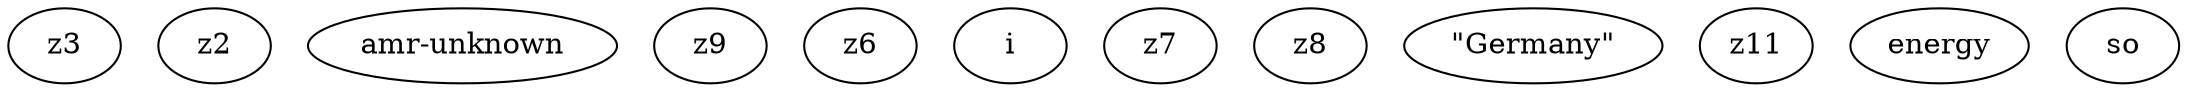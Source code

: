 // The Test Table
digraph {
	z0 [label="multi-sentence"]
	z0 [label=z1]
	z1 [label=breed]
	z1 [label=z2]
	z2 [label="amr-unknown"]
	z0 [label=z3]
	z3 [label=and]
	z3 [label=z4]
	z4 [label="own-01"]
	z4 [label=z5]
	z5 [label=i]
	z4 [label=z6]
	z6 [label=shepherd]
	z6 [label=z7]
	z7 [label=country]
	z7 [label="\"Germany\""]
	z7 [label=z8]
	z8 [label=name]
	z8 [label="\"Germany\""]
	z3 [label=z9]
	z9 [label="full-09"]
	z9 [label=z6]
	z9 [label=z10]
	z10 [label=energy]
	z9 [label=z11]
	z11 [label=so]
}
